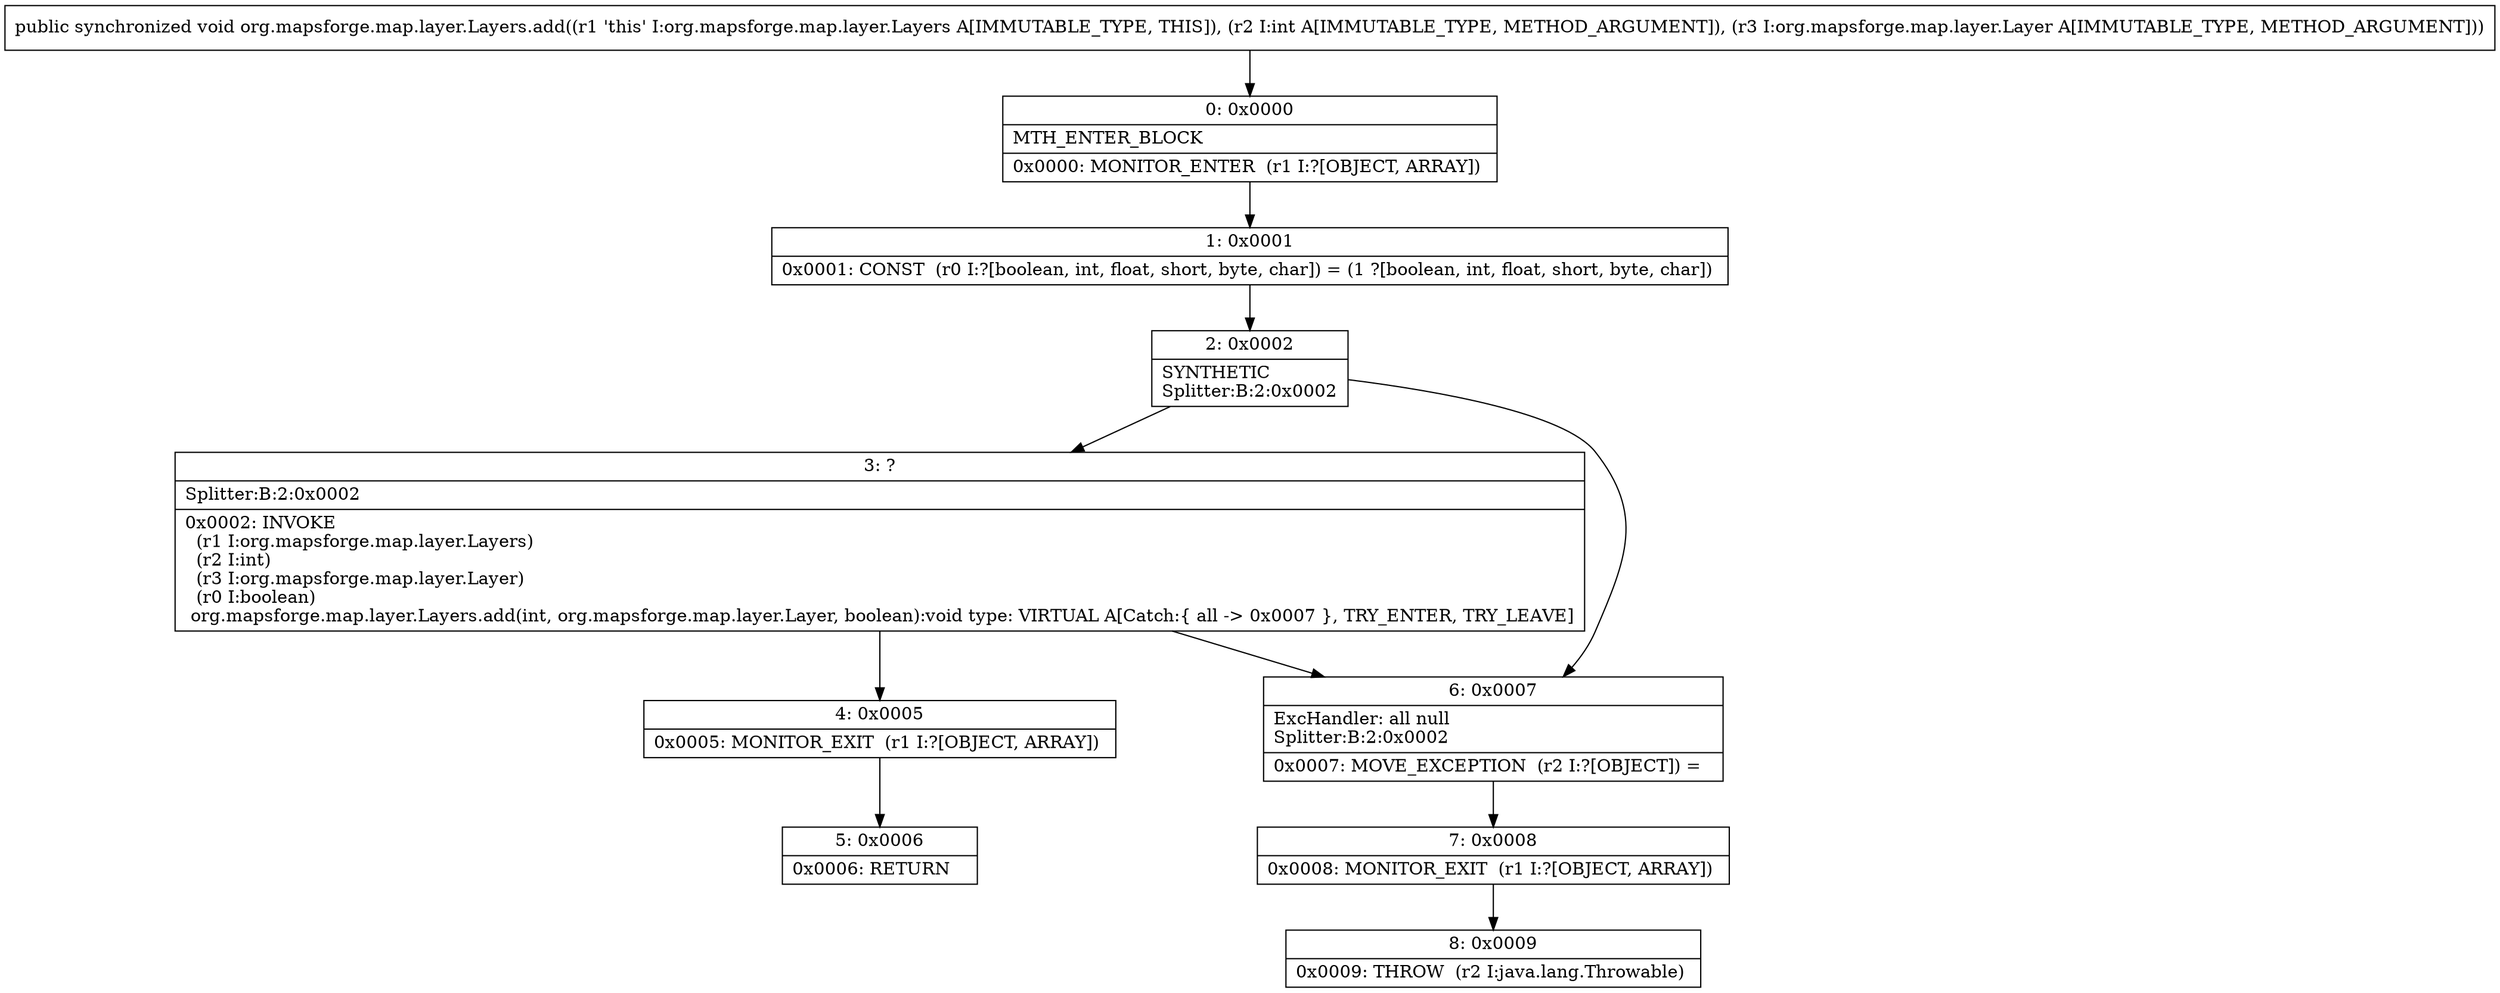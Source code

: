 digraph "CFG fororg.mapsforge.map.layer.Layers.add(ILorg\/mapsforge\/map\/layer\/Layer;)V" {
Node_0 [shape=record,label="{0\:\ 0x0000|MTH_ENTER_BLOCK\l|0x0000: MONITOR_ENTER  (r1 I:?[OBJECT, ARRAY]) \l}"];
Node_1 [shape=record,label="{1\:\ 0x0001|0x0001: CONST  (r0 I:?[boolean, int, float, short, byte, char]) = (1 ?[boolean, int, float, short, byte, char]) \l}"];
Node_2 [shape=record,label="{2\:\ 0x0002|SYNTHETIC\lSplitter:B:2:0x0002\l}"];
Node_3 [shape=record,label="{3\:\ ?|Splitter:B:2:0x0002\l|0x0002: INVOKE  \l  (r1 I:org.mapsforge.map.layer.Layers)\l  (r2 I:int)\l  (r3 I:org.mapsforge.map.layer.Layer)\l  (r0 I:boolean)\l org.mapsforge.map.layer.Layers.add(int, org.mapsforge.map.layer.Layer, boolean):void type: VIRTUAL A[Catch:\{ all \-\> 0x0007 \}, TRY_ENTER, TRY_LEAVE]\l}"];
Node_4 [shape=record,label="{4\:\ 0x0005|0x0005: MONITOR_EXIT  (r1 I:?[OBJECT, ARRAY]) \l}"];
Node_5 [shape=record,label="{5\:\ 0x0006|0x0006: RETURN   \l}"];
Node_6 [shape=record,label="{6\:\ 0x0007|ExcHandler: all null\lSplitter:B:2:0x0002\l|0x0007: MOVE_EXCEPTION  (r2 I:?[OBJECT]) =  \l}"];
Node_7 [shape=record,label="{7\:\ 0x0008|0x0008: MONITOR_EXIT  (r1 I:?[OBJECT, ARRAY]) \l}"];
Node_8 [shape=record,label="{8\:\ 0x0009|0x0009: THROW  (r2 I:java.lang.Throwable) \l}"];
MethodNode[shape=record,label="{public synchronized void org.mapsforge.map.layer.Layers.add((r1 'this' I:org.mapsforge.map.layer.Layers A[IMMUTABLE_TYPE, THIS]), (r2 I:int A[IMMUTABLE_TYPE, METHOD_ARGUMENT]), (r3 I:org.mapsforge.map.layer.Layer A[IMMUTABLE_TYPE, METHOD_ARGUMENT])) }"];
MethodNode -> Node_0;
Node_0 -> Node_1;
Node_1 -> Node_2;
Node_2 -> Node_3;
Node_2 -> Node_6;
Node_3 -> Node_4;
Node_3 -> Node_6;
Node_4 -> Node_5;
Node_6 -> Node_7;
Node_7 -> Node_8;
}

